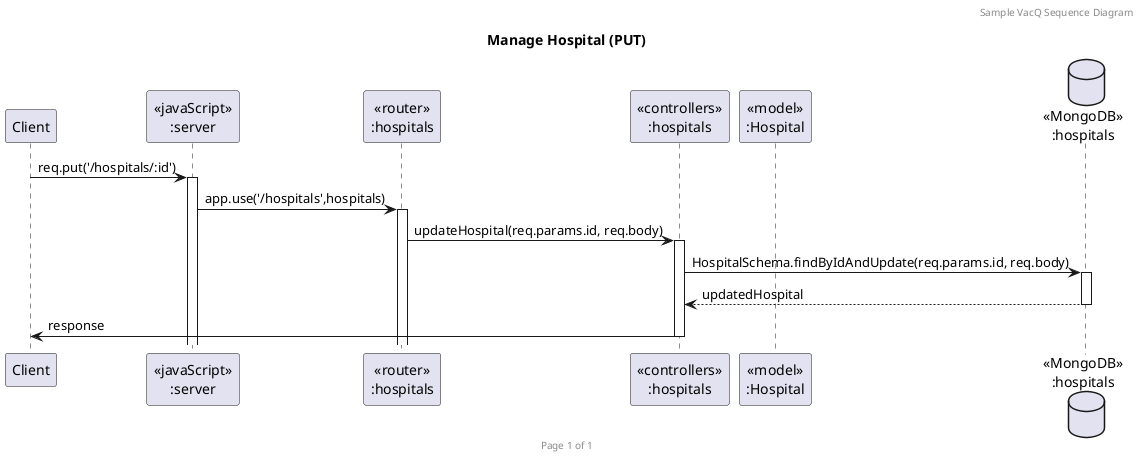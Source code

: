 @startuml Manage Hospital (PUT)

header Sample VacQ Sequence Diagram
footer Page %page% of %lastpage%
title "Manage Hospital (PUT)"

participant "Client" as client
participant "<<javaScript>>\n:server" as server
participant "<<router>>\n:hospitals" as routerHospitals
participant "<<controllers>>\n:hospitals" as controllersHospitals
participant "<<model>>\n:Hospital" as modelHospital
database "<<MongoDB>>\n:hospitals" as HospitalsDatabase

client->server ++:req.put('/hospitals/:id')
server->routerHospitals ++:app.use('/hospitals',hospitals)
routerHospitals -> controllersHospitals ++:updateHospital(req.params.id, req.body)
controllersHospitals->HospitalsDatabase ++: HospitalSchema.findByIdAndUpdate(req.params.id, req.body)
HospitalsDatabase --> controllersHospitals --: updatedHospital
controllersHospitals->client --:response

@enduml
